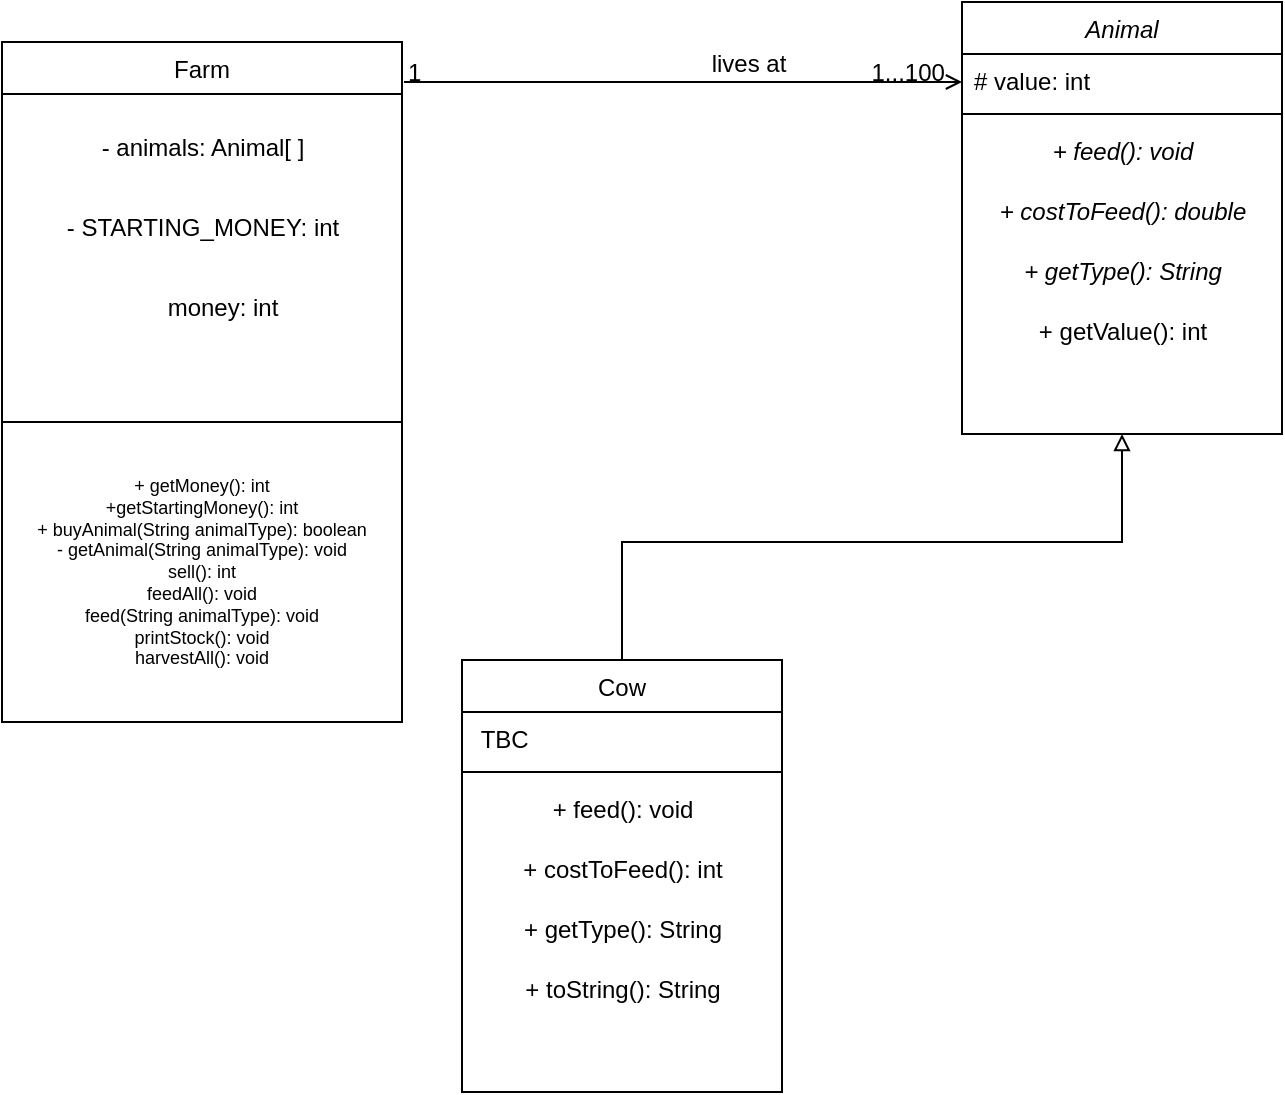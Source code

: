 <mxfile version="24.2.1" type="github">
  <diagram id="C5RBs43oDa-KdzZeNtuy" name="Page-1">
    <mxGraphModel dx="1434" dy="699" grid="1" gridSize="10" guides="1" tooltips="1" connect="1" arrows="1" fold="1" page="1" pageScale="1" pageWidth="827" pageHeight="1169" math="0" shadow="0">
      <root>
        <mxCell id="WIyWlLk6GJQsqaUBKTNV-0" />
        <mxCell id="WIyWlLk6GJQsqaUBKTNV-1" parent="WIyWlLk6GJQsqaUBKTNV-0" />
        <mxCell id="zkfFHV4jXpPFQw0GAbJ--0" value="Farm" style="swimlane;fontStyle=0;align=center;verticalAlign=top;childLayout=stackLayout;horizontal=1;startSize=26;horizontalStack=0;resizeParent=1;resizeLast=0;collapsible=1;marginBottom=0;rounded=0;shadow=0;strokeWidth=1;" parent="WIyWlLk6GJQsqaUBKTNV-1" vertex="1" collapsed="1">
          <mxGeometry x="50" y="60" width="200" height="190" as="geometry">
            <mxRectangle x="70" y="40" width="160" height="138" as="alternateBounds" />
          </mxGeometry>
        </mxCell>
        <mxCell id="zkfFHV4jXpPFQw0GAbJ--1" value="animals: Animal [ ]" style="text;align=left;verticalAlign=top;spacingLeft=4;spacingRight=4;overflow=hidden;rotatable=0;points=[[0,0.5],[1,0.5]];portConstraint=eastwest;" parent="zkfFHV4jXpPFQw0GAbJ--0" vertex="1">
          <mxGeometry y="26" width="160" height="26" as="geometry" />
        </mxCell>
        <mxCell id="zkfFHV4jXpPFQw0GAbJ--3" value="name: String" style="text;align=left;verticalAlign=top;spacingLeft=4;spacingRight=4;overflow=hidden;rotatable=0;points=[[0,0.5],[1,0.5]];portConstraint=eastwest;rounded=0;shadow=0;html=0;" parent="zkfFHV4jXpPFQw0GAbJ--0" vertex="1">
          <mxGeometry y="52" width="160" height="26" as="geometry" />
        </mxCell>
        <mxCell id="zkfFHV4jXpPFQw0GAbJ--4" value="" style="line;html=1;strokeWidth=1;align=left;verticalAlign=middle;spacingTop=-1;spacingLeft=3;spacingRight=3;rotatable=0;labelPosition=right;points=[];portConstraint=eastwest;" parent="zkfFHV4jXpPFQw0GAbJ--0" vertex="1">
          <mxGeometry y="78" width="160" height="8" as="geometry" />
        </mxCell>
        <mxCell id="zkfFHV4jXpPFQw0GAbJ--17" value="Animal" style="swimlane;fontStyle=2;align=center;verticalAlign=top;childLayout=stackLayout;horizontal=1;startSize=26;horizontalStack=0;resizeParent=1;resizeLast=0;collapsible=1;marginBottom=0;rounded=0;shadow=0;strokeWidth=1;" parent="WIyWlLk6GJQsqaUBKTNV-1" vertex="1">
          <mxGeometry x="530" y="40" width="160" height="216" as="geometry">
            <mxRectangle x="530" y="40" width="160" height="26" as="alternateBounds" />
          </mxGeometry>
        </mxCell>
        <mxCell id="zkfFHV4jXpPFQw0GAbJ--18" value="# value: int" style="text;align=left;verticalAlign=top;spacingLeft=4;spacingRight=4;overflow=hidden;rotatable=0;points=[[0,0.5],[1,0.5]];portConstraint=eastwest;fontStyle=0" parent="zkfFHV4jXpPFQw0GAbJ--17" vertex="1">
          <mxGeometry y="26" width="160" height="26" as="geometry" />
        </mxCell>
        <mxCell id="zkfFHV4jXpPFQw0GAbJ--23" value="" style="line;html=1;strokeWidth=1;align=left;verticalAlign=middle;spacingTop=-1;spacingLeft=3;spacingRight=3;rotatable=0;labelPosition=right;points=[];portConstraint=eastwest;" parent="zkfFHV4jXpPFQw0GAbJ--17" vertex="1">
          <mxGeometry y="52" width="160" height="8" as="geometry" />
        </mxCell>
        <mxCell id="rybySzWPba0YW9Pjgeq3-1" value="&lt;i&gt;+ feed(): void&lt;/i&gt;" style="text;html=1;align=center;verticalAlign=middle;resizable=0;points=[];autosize=1;strokeColor=none;fillColor=none;" vertex="1" parent="zkfFHV4jXpPFQw0GAbJ--17">
          <mxGeometry y="60" width="160" height="30" as="geometry" />
        </mxCell>
        <mxCell id="rybySzWPba0YW9Pjgeq3-2" value="+ costToFeed(): double" style="text;html=1;align=center;verticalAlign=middle;resizable=0;points=[];autosize=1;strokeColor=none;fillColor=none;fontStyle=2" vertex="1" parent="zkfFHV4jXpPFQw0GAbJ--17">
          <mxGeometry y="90" width="160" height="30" as="geometry" />
        </mxCell>
        <mxCell id="rybySzWPba0YW9Pjgeq3-3" value="+ getType(): String" style="text;html=1;align=center;verticalAlign=middle;resizable=0;points=[];autosize=1;strokeColor=none;fillColor=none;fontStyle=2" vertex="1" parent="zkfFHV4jXpPFQw0GAbJ--17">
          <mxGeometry y="120" width="160" height="30" as="geometry" />
        </mxCell>
        <mxCell id="rybySzWPba0YW9Pjgeq3-4" value="+ getValue(): int" style="text;html=1;align=center;verticalAlign=middle;resizable=0;points=[];autosize=1;strokeColor=none;fillColor=none;" vertex="1" parent="zkfFHV4jXpPFQw0GAbJ--17">
          <mxGeometry y="150" width="160" height="30" as="geometry" />
        </mxCell>
        <mxCell id="zkfFHV4jXpPFQw0GAbJ--26" value="" style="endArrow=open;shadow=0;strokeWidth=1;rounded=0;curved=0;endFill=1;edgeStyle=elbowEdgeStyle;elbow=vertical;exitX=1.005;exitY=0.105;exitDx=0;exitDy=0;exitPerimeter=0;" parent="WIyWlLk6GJQsqaUBKTNV-1" source="zkfFHV4jXpPFQw0GAbJ--0" target="zkfFHV4jXpPFQw0GAbJ--17" edge="1">
          <mxGeometry x="0.5" y="41" relative="1" as="geometry">
            <mxPoint x="260" y="80" as="sourcePoint" />
            <mxPoint x="540" y="192" as="targetPoint" />
            <mxPoint x="-40" y="32" as="offset" />
            <Array as="points">
              <mxPoint x="369" y="80" />
            </Array>
          </mxGeometry>
        </mxCell>
        <mxCell id="zkfFHV4jXpPFQw0GAbJ--27" value="1" style="resizable=0;align=left;verticalAlign=bottom;labelBackgroundColor=none;fontSize=12;" parent="zkfFHV4jXpPFQw0GAbJ--26" connectable="0" vertex="1">
          <mxGeometry x="-1" relative="1" as="geometry">
            <mxPoint y="4" as="offset" />
          </mxGeometry>
        </mxCell>
        <mxCell id="zkfFHV4jXpPFQw0GAbJ--28" value="1...100" style="resizable=0;align=right;verticalAlign=bottom;labelBackgroundColor=none;fontSize=12;" parent="zkfFHV4jXpPFQw0GAbJ--26" connectable="0" vertex="1">
          <mxGeometry x="1" relative="1" as="geometry">
            <mxPoint x="-7" y="4" as="offset" />
          </mxGeometry>
        </mxCell>
        <mxCell id="zkfFHV4jXpPFQw0GAbJ--29" value="lives at" style="text;html=1;resizable=0;points=[];;align=center;verticalAlign=middle;labelBackgroundColor=none;rounded=0;shadow=0;strokeWidth=1;fontSize=12;" parent="zkfFHV4jXpPFQw0GAbJ--26" vertex="1" connectable="0">
          <mxGeometry x="0.5" y="49" relative="1" as="geometry">
            <mxPoint x="-38" y="40" as="offset" />
          </mxGeometry>
        </mxCell>
        <mxCell id="rybySzWPba0YW9Pjgeq3-0" value="- animals: Animal[ ]" style="text;html=1;align=center;verticalAlign=middle;resizable=0;points=[];autosize=1;strokeColor=none;fillColor=none;" vertex="1" parent="WIyWlLk6GJQsqaUBKTNV-1">
          <mxGeometry x="85" y="98" width="130" height="30" as="geometry" />
        </mxCell>
        <mxCell id="rybySzWPba0YW9Pjgeq3-5" value="" style="endArrow=block;html=1;rounded=0;endFill=0;" edge="1" parent="WIyWlLk6GJQsqaUBKTNV-1">
          <mxGeometry width="50" height="50" relative="1" as="geometry">
            <mxPoint x="360" y="370" as="sourcePoint" />
            <mxPoint x="610" y="256" as="targetPoint" />
            <Array as="points">
              <mxPoint x="360" y="310" />
              <mxPoint x="610" y="310" />
            </Array>
          </mxGeometry>
        </mxCell>
        <mxCell id="rybySzWPba0YW9Pjgeq3-6" value="Cow" style="swimlane;fontStyle=0;align=center;verticalAlign=top;childLayout=stackLayout;horizontal=1;startSize=26;horizontalStack=0;resizeParent=1;resizeLast=0;collapsible=1;marginBottom=0;rounded=0;shadow=0;strokeWidth=1;" vertex="1" parent="WIyWlLk6GJQsqaUBKTNV-1">
          <mxGeometry x="280" y="369" width="160" height="216" as="geometry">
            <mxRectangle x="530" y="40" width="160" height="26" as="alternateBounds" />
          </mxGeometry>
        </mxCell>
        <mxCell id="rybySzWPba0YW9Pjgeq3-7" value=" TBC" style="text;align=left;verticalAlign=top;spacingLeft=4;spacingRight=4;overflow=hidden;rotatable=0;points=[[0,0.5],[1,0.5]];portConstraint=eastwest;" vertex="1" parent="rybySzWPba0YW9Pjgeq3-6">
          <mxGeometry y="26" width="160" height="26" as="geometry" />
        </mxCell>
        <mxCell id="rybySzWPba0YW9Pjgeq3-8" value="" style="line;html=1;strokeWidth=1;align=left;verticalAlign=middle;spacingTop=-1;spacingLeft=3;spacingRight=3;rotatable=0;labelPosition=right;points=[];portConstraint=eastwest;" vertex="1" parent="rybySzWPba0YW9Pjgeq3-6">
          <mxGeometry y="52" width="160" height="8" as="geometry" />
        </mxCell>
        <mxCell id="rybySzWPba0YW9Pjgeq3-9" value="+ feed(): void" style="text;html=1;align=center;verticalAlign=middle;resizable=0;points=[];autosize=1;strokeColor=none;fillColor=none;" vertex="1" parent="rybySzWPba0YW9Pjgeq3-6">
          <mxGeometry y="60" width="160" height="30" as="geometry" />
        </mxCell>
        <mxCell id="rybySzWPba0YW9Pjgeq3-10" value="+ costToFeed(): int" style="text;html=1;align=center;verticalAlign=middle;resizable=0;points=[];autosize=1;strokeColor=none;fillColor=none;" vertex="1" parent="rybySzWPba0YW9Pjgeq3-6">
          <mxGeometry y="90" width="160" height="30" as="geometry" />
        </mxCell>
        <mxCell id="rybySzWPba0YW9Pjgeq3-11" value="+ getType(): String" style="text;html=1;align=center;verticalAlign=middle;resizable=0;points=[];autosize=1;strokeColor=none;fillColor=none;" vertex="1" parent="rybySzWPba0YW9Pjgeq3-6">
          <mxGeometry y="120" width="160" height="30" as="geometry" />
        </mxCell>
        <mxCell id="rybySzWPba0YW9Pjgeq3-12" value="+ toString(): String" style="text;html=1;align=center;verticalAlign=middle;resizable=0;points=[];autosize=1;strokeColor=none;fillColor=none;" vertex="1" parent="rybySzWPba0YW9Pjgeq3-6">
          <mxGeometry y="150" width="160" height="30" as="geometry" />
        </mxCell>
        <mxCell id="rybySzWPba0YW9Pjgeq3-16" value="+ getMoney(): int&lt;div style=&quot;font-size: 9px;&quot;&gt;+getStartingMoney(): int&lt;/div&gt;&lt;div style=&quot;font-size: 9px;&quot;&gt;+ buyAnimal(String animalType): boolean&lt;/div&gt;&lt;div style=&quot;font-size: 9px;&quot;&gt;- getAnimal(String animalType): void&lt;/div&gt;&lt;div style=&quot;font-size: 9px;&quot;&gt;sell(): int&lt;/div&gt;&lt;div style=&quot;font-size: 9px;&quot;&gt;feedAll(): void&lt;/div&gt;&lt;div style=&quot;font-size: 9px;&quot;&gt;feed(String animalType): void&lt;/div&gt;&lt;div style=&quot;font-size: 9px;&quot;&gt;printStock(): void&lt;/div&gt;&lt;div style=&quot;font-size: 9px;&quot;&gt;harvestAll(): void&lt;/div&gt;" style="rounded=0;whiteSpace=wrap;html=1;fontSize=9;" vertex="1" parent="WIyWlLk6GJQsqaUBKTNV-1">
          <mxGeometry x="50" y="250" width="200" height="150" as="geometry" />
        </mxCell>
        <mxCell id="rybySzWPba0YW9Pjgeq3-20" value="- STARTING_MONEY: int" style="text;html=1;align=center;verticalAlign=middle;resizable=0;points=[];autosize=1;strokeColor=none;fillColor=none;" vertex="1" parent="WIyWlLk6GJQsqaUBKTNV-1">
          <mxGeometry x="70" y="138" width="160" height="30" as="geometry" />
        </mxCell>
        <mxCell id="rybySzWPba0YW9Pjgeq3-21" value="money: int" style="text;html=1;align=center;verticalAlign=middle;resizable=0;points=[];autosize=1;strokeColor=none;fillColor=none;" vertex="1" parent="WIyWlLk6GJQsqaUBKTNV-1">
          <mxGeometry x="120" y="178" width="80" height="30" as="geometry" />
        </mxCell>
      </root>
    </mxGraphModel>
  </diagram>
</mxfile>
